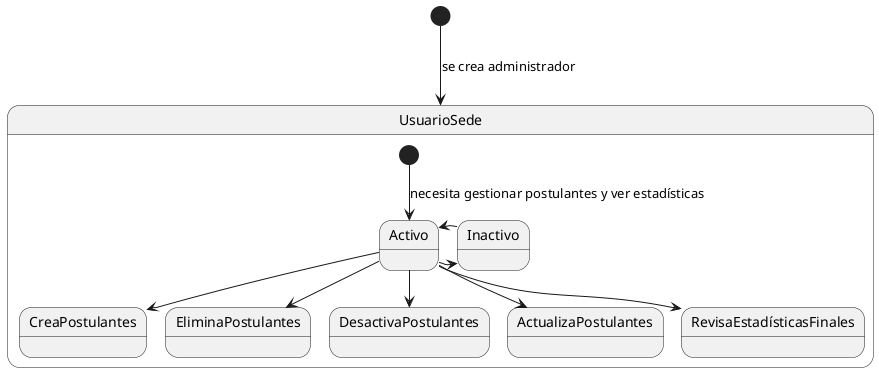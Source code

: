 @startuml Diagrama_de_Estados_Sede
skinparam defaultTextAlignment center

[*] --> UsuarioSede: se crea administrador

state UsuarioSede{
  [*]-->Activo: necesita gestionar postulantes y ver estadísticas
  Activo-->CreaPostulantes
  Activo-->EliminaPostulantes
  Activo-->DesactivaPostulantes
  Activo-->ActualizaPostulantes
  Activo-->RevisaEstadísticasFinales
  Activo -r-> Inactivo
  Inactivo -l-> Activo
}

@enduml